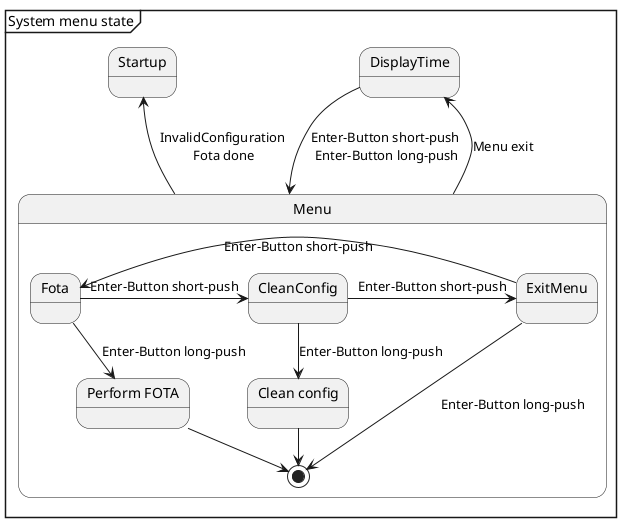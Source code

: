 @startuml

mainframe System menu state

state Menu {
    state Fota
    state CleanConfig
    state ExitMenu

    state "Perform FOTA" as FotaAction
    state "Clean config" as CleanConfigAction
}

DisplayTime --> Menu: Enter-Button short-push \nEnter-Button long-push

State Menu {
    Fota -> CleanConfig: Enter-Button short-push
    Fota --> FotaAction: Enter-Button long-push
    FotaAction --> [*]
    CleanConfig -> ExitMenu: Enter-Button short-push
    CleanConfig --> CleanConfigAction: Enter-Button long-push
    CleanConfigAction --> [*]
    ExitMenu -> Fota: Enter-Button short-push
    ExitMenu -> [*]: Enter-Button long-push
}

Menu -up-> Startup: InvalidConfiguration \nFota done
Menu -up-> DisplayTime: Menu exit

@enduml